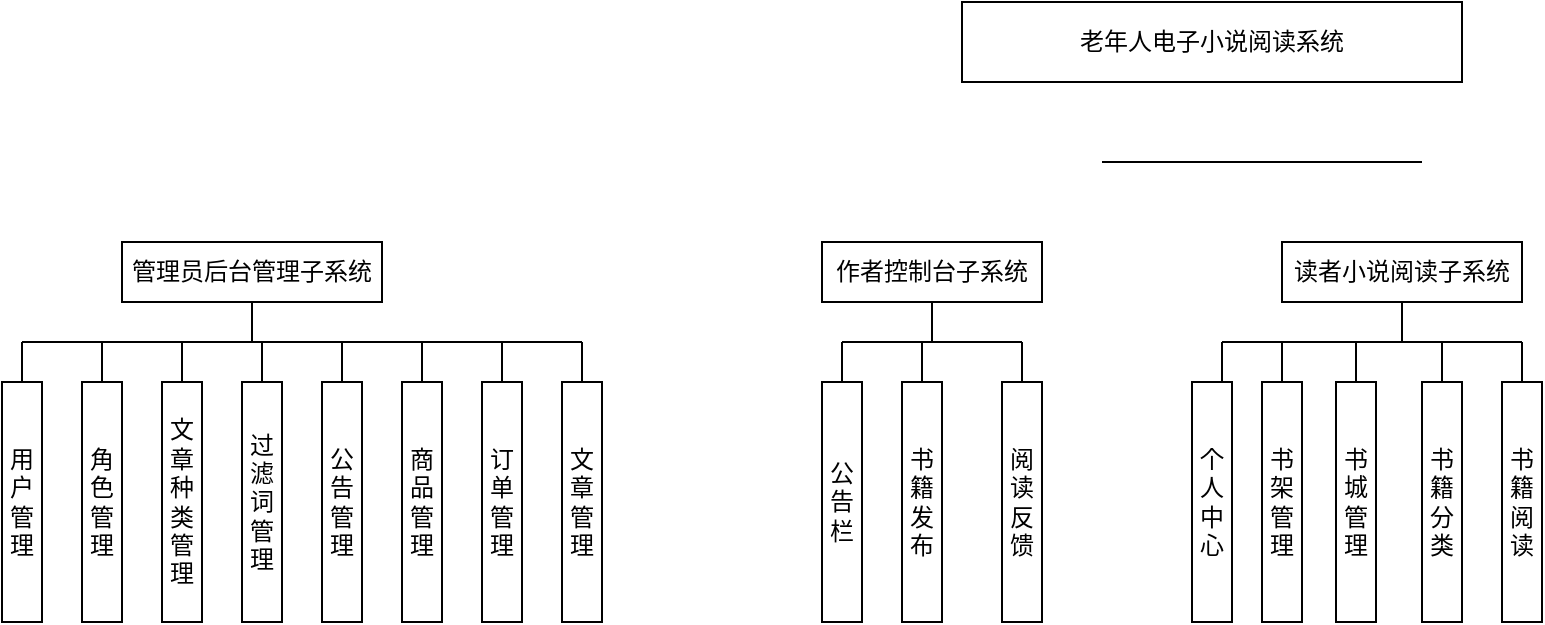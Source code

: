 <mxfile version="21.1.8" type="github">
  <diagram id="RxzpABdke4ELTBkiLDWf" name="Page-1">
    <mxGraphModel dx="598" dy="309" grid="1" gridSize="10" guides="1" tooltips="1" connect="1" arrows="1" fold="1" page="1" pageScale="1" pageWidth="827" pageHeight="1169" math="0" shadow="0">
      <root>
        <mxCell id="0" />
        <mxCell id="1" parent="0" />
        <mxCell id="YOLIDo5HY_l2f_7-EFav-1" value="老年人电子小说阅读系统" style="rounded=0;whiteSpace=wrap;html=1;" parent="1" vertex="1">
          <mxGeometry x="620" y="70" width="250" height="40" as="geometry" />
        </mxCell>
        <mxCell id="YOLIDo5HY_l2f_7-EFav-4" value="管理员后台管理子系统" style="rounded=0;whiteSpace=wrap;html=1;" parent="1" vertex="1">
          <mxGeometry x="200" y="190" width="130" height="30" as="geometry" />
        </mxCell>
        <mxCell id="YOLIDo5HY_l2f_7-EFav-5" value="作者控制台子系统" style="rounded=0;whiteSpace=wrap;html=1;" parent="1" vertex="1">
          <mxGeometry x="550" y="190" width="110" height="30" as="geometry" />
        </mxCell>
        <mxCell id="YOLIDo5HY_l2f_7-EFav-18" value="" style="endArrow=none;html=1;rounded=0;" parent="1" edge="1">
          <mxGeometry width="50" height="50" relative="1" as="geometry">
            <mxPoint x="690" y="150" as="sourcePoint" />
            <mxPoint x="850" y="150" as="targetPoint" />
          </mxGeometry>
        </mxCell>
        <mxCell id="YOLIDo5HY_l2f_7-EFav-20" value="读者小说阅读子系统" style="rounded=0;whiteSpace=wrap;html=1;" parent="1" vertex="1">
          <mxGeometry x="780" y="190" width="120" height="30" as="geometry" />
        </mxCell>
        <mxCell id="Pa75UgOqtVU2fzVRSgum-4" value="用户管理" style="rounded=0;whiteSpace=wrap;html=1;" vertex="1" parent="1">
          <mxGeometry x="140" y="260" width="20" height="120" as="geometry" />
        </mxCell>
        <mxCell id="Pa75UgOqtVU2fzVRSgum-5" value="角色管理" style="rounded=0;whiteSpace=wrap;html=1;" vertex="1" parent="1">
          <mxGeometry x="180" y="260" width="20" height="120" as="geometry" />
        </mxCell>
        <mxCell id="Pa75UgOqtVU2fzVRSgum-6" value="过滤词管理" style="rounded=0;whiteSpace=wrap;html=1;" vertex="1" parent="1">
          <mxGeometry x="260" y="260" width="20" height="120" as="geometry" />
        </mxCell>
        <mxCell id="Pa75UgOqtVU2fzVRSgum-7" value="文章种类管理" style="rounded=0;whiteSpace=wrap;html=1;" vertex="1" parent="1">
          <mxGeometry x="220" y="260" width="20" height="120" as="geometry" />
        </mxCell>
        <mxCell id="Pa75UgOqtVU2fzVRSgum-8" value="公告管理" style="rounded=0;whiteSpace=wrap;html=1;" vertex="1" parent="1">
          <mxGeometry x="300" y="260" width="20" height="120" as="geometry" />
        </mxCell>
        <mxCell id="Pa75UgOqtVU2fzVRSgum-9" value="商品管理" style="rounded=0;whiteSpace=wrap;html=1;" vertex="1" parent="1">
          <mxGeometry x="340" y="260" width="20" height="120" as="geometry" />
        </mxCell>
        <mxCell id="Pa75UgOqtVU2fzVRSgum-10" value="订单管理" style="rounded=0;whiteSpace=wrap;html=1;" vertex="1" parent="1">
          <mxGeometry x="380" y="260" width="20" height="120" as="geometry" />
        </mxCell>
        <mxCell id="Pa75UgOqtVU2fzVRSgum-11" value="文章管理" style="rounded=0;whiteSpace=wrap;html=1;" vertex="1" parent="1">
          <mxGeometry x="420" y="260" width="20" height="120" as="geometry" />
        </mxCell>
        <mxCell id="Pa75UgOqtVU2fzVRSgum-12" value="" style="endArrow=none;html=1;rounded=0;" edge="1" parent="1">
          <mxGeometry width="50" height="50" relative="1" as="geometry">
            <mxPoint x="150" y="240" as="sourcePoint" />
            <mxPoint x="430" y="240" as="targetPoint" />
          </mxGeometry>
        </mxCell>
        <mxCell id="Pa75UgOqtVU2fzVRSgum-13" value="" style="endArrow=none;html=1;rounded=0;entryX=0.5;entryY=0;entryDx=0;entryDy=0;" edge="1" parent="1" target="Pa75UgOqtVU2fzVRSgum-4">
          <mxGeometry width="50" height="50" relative="1" as="geometry">
            <mxPoint x="150" y="240" as="sourcePoint" />
            <mxPoint x="560" y="210" as="targetPoint" />
          </mxGeometry>
        </mxCell>
        <mxCell id="Pa75UgOqtVU2fzVRSgum-15" value="" style="endArrow=none;html=1;rounded=0;entryX=0.5;entryY=1;entryDx=0;entryDy=0;" edge="1" parent="1" target="YOLIDo5HY_l2f_7-EFav-4">
          <mxGeometry width="50" height="50" relative="1" as="geometry">
            <mxPoint x="265" y="240" as="sourcePoint" />
            <mxPoint x="560" y="210" as="targetPoint" />
          </mxGeometry>
        </mxCell>
        <mxCell id="Pa75UgOqtVU2fzVRSgum-16" value="" style="endArrow=none;html=1;rounded=0;exitX=0.5;exitY=0;exitDx=0;exitDy=0;" edge="1" parent="1" source="Pa75UgOqtVU2fzVRSgum-5">
          <mxGeometry width="50" height="50" relative="1" as="geometry">
            <mxPoint x="510" y="260" as="sourcePoint" />
            <mxPoint x="190" y="240" as="targetPoint" />
          </mxGeometry>
        </mxCell>
        <mxCell id="Pa75UgOqtVU2fzVRSgum-17" value="" style="endArrow=none;html=1;rounded=0;exitX=0.5;exitY=0;exitDx=0;exitDy=0;" edge="1" parent="1" source="Pa75UgOqtVU2fzVRSgum-7">
          <mxGeometry width="50" height="50" relative="1" as="geometry">
            <mxPoint x="510" y="260" as="sourcePoint" />
            <mxPoint x="230" y="240" as="targetPoint" />
          </mxGeometry>
        </mxCell>
        <mxCell id="Pa75UgOqtVU2fzVRSgum-18" value="" style="endArrow=none;html=1;rounded=0;exitX=0.5;exitY=0;exitDx=0;exitDy=0;" edge="1" parent="1" source="Pa75UgOqtVU2fzVRSgum-6">
          <mxGeometry width="50" height="50" relative="1" as="geometry">
            <mxPoint x="510" y="260" as="sourcePoint" />
            <mxPoint x="270" y="240" as="targetPoint" />
          </mxGeometry>
        </mxCell>
        <mxCell id="Pa75UgOqtVU2fzVRSgum-19" value="" style="endArrow=none;html=1;rounded=0;exitX=0.5;exitY=0;exitDx=0;exitDy=0;" edge="1" parent="1" source="Pa75UgOqtVU2fzVRSgum-8">
          <mxGeometry width="50" height="50" relative="1" as="geometry">
            <mxPoint x="510" y="260" as="sourcePoint" />
            <mxPoint x="310" y="240" as="targetPoint" />
          </mxGeometry>
        </mxCell>
        <mxCell id="Pa75UgOqtVU2fzVRSgum-20" value="" style="endArrow=none;html=1;rounded=0;exitX=0.5;exitY=0;exitDx=0;exitDy=0;" edge="1" parent="1" source="Pa75UgOqtVU2fzVRSgum-9">
          <mxGeometry width="50" height="50" relative="1" as="geometry">
            <mxPoint x="510" y="260" as="sourcePoint" />
            <mxPoint x="350" y="240" as="targetPoint" />
          </mxGeometry>
        </mxCell>
        <mxCell id="Pa75UgOqtVU2fzVRSgum-21" value="" style="endArrow=none;html=1;rounded=0;exitX=0.5;exitY=0;exitDx=0;exitDy=0;" edge="1" parent="1" source="Pa75UgOqtVU2fzVRSgum-10">
          <mxGeometry width="50" height="50" relative="1" as="geometry">
            <mxPoint x="510" y="260" as="sourcePoint" />
            <mxPoint x="390" y="240" as="targetPoint" />
          </mxGeometry>
        </mxCell>
        <mxCell id="Pa75UgOqtVU2fzVRSgum-23" value="" style="endArrow=none;html=1;rounded=0;exitX=0.5;exitY=0;exitDx=0;exitDy=0;" edge="1" parent="1" source="Pa75UgOqtVU2fzVRSgum-11">
          <mxGeometry width="50" height="50" relative="1" as="geometry">
            <mxPoint x="510" y="260" as="sourcePoint" />
            <mxPoint x="430" y="240" as="targetPoint" />
          </mxGeometry>
        </mxCell>
        <mxCell id="Pa75UgOqtVU2fzVRSgum-24" value="公告栏" style="rounded=0;whiteSpace=wrap;html=1;" vertex="1" parent="1">
          <mxGeometry x="550" y="260" width="20" height="120" as="geometry" />
        </mxCell>
        <mxCell id="Pa75UgOqtVU2fzVRSgum-25" value="书籍发布" style="rounded=0;whiteSpace=wrap;html=1;" vertex="1" parent="1">
          <mxGeometry x="590" y="260" width="20" height="120" as="geometry" />
        </mxCell>
        <mxCell id="Pa75UgOqtVU2fzVRSgum-26" value="阅读反馈" style="rounded=0;whiteSpace=wrap;html=1;" vertex="1" parent="1">
          <mxGeometry x="640" y="260" width="20" height="120" as="geometry" />
        </mxCell>
        <mxCell id="Pa75UgOqtVU2fzVRSgum-27" value="" style="endArrow=none;html=1;rounded=0;" edge="1" parent="1">
          <mxGeometry width="50" height="50" relative="1" as="geometry">
            <mxPoint x="560" y="240" as="sourcePoint" />
            <mxPoint x="650" y="240" as="targetPoint" />
          </mxGeometry>
        </mxCell>
        <mxCell id="Pa75UgOqtVU2fzVRSgum-28" value="" style="endArrow=none;html=1;rounded=0;entryX=0.5;entryY=1;entryDx=0;entryDy=0;" edge="1" parent="1" target="YOLIDo5HY_l2f_7-EFav-5">
          <mxGeometry width="50" height="50" relative="1" as="geometry">
            <mxPoint x="605" y="240" as="sourcePoint" />
            <mxPoint x="630" y="260" as="targetPoint" />
          </mxGeometry>
        </mxCell>
        <mxCell id="Pa75UgOqtVU2fzVRSgum-29" value="" style="endArrow=none;html=1;rounded=0;exitX=0.5;exitY=0;exitDx=0;exitDy=0;" edge="1" parent="1" source="Pa75UgOqtVU2fzVRSgum-24">
          <mxGeometry width="50" height="50" relative="1" as="geometry">
            <mxPoint x="580" y="310" as="sourcePoint" />
            <mxPoint x="560" y="240" as="targetPoint" />
          </mxGeometry>
        </mxCell>
        <mxCell id="Pa75UgOqtVU2fzVRSgum-30" value="" style="endArrow=none;html=1;rounded=0;exitX=0.5;exitY=0;exitDx=0;exitDy=0;" edge="1" parent="1" source="Pa75UgOqtVU2fzVRSgum-25">
          <mxGeometry width="50" height="50" relative="1" as="geometry">
            <mxPoint x="580" y="310" as="sourcePoint" />
            <mxPoint x="600" y="240" as="targetPoint" />
          </mxGeometry>
        </mxCell>
        <mxCell id="Pa75UgOqtVU2fzVRSgum-31" value="" style="endArrow=none;html=1;rounded=0;exitX=0.5;exitY=0;exitDx=0;exitDy=0;" edge="1" parent="1" source="Pa75UgOqtVU2fzVRSgum-26">
          <mxGeometry width="50" height="50" relative="1" as="geometry">
            <mxPoint x="580" y="310" as="sourcePoint" />
            <mxPoint x="650" y="240" as="targetPoint" />
          </mxGeometry>
        </mxCell>
        <mxCell id="Pa75UgOqtVU2fzVRSgum-32" value="书籍阅读" style="rounded=0;whiteSpace=wrap;html=1;" vertex="1" parent="1">
          <mxGeometry x="890" y="260" width="20" height="120" as="geometry" />
        </mxCell>
        <mxCell id="Pa75UgOqtVU2fzVRSgum-33" value="书籍分类" style="rounded=0;whiteSpace=wrap;html=1;" vertex="1" parent="1">
          <mxGeometry x="850" y="260" width="20" height="120" as="geometry" />
        </mxCell>
        <mxCell id="Pa75UgOqtVU2fzVRSgum-34" value="书城管理" style="rounded=0;whiteSpace=wrap;html=1;" vertex="1" parent="1">
          <mxGeometry x="807" y="260" width="20" height="120" as="geometry" />
        </mxCell>
        <mxCell id="Pa75UgOqtVU2fzVRSgum-35" value="书架管理" style="rounded=0;whiteSpace=wrap;html=1;" vertex="1" parent="1">
          <mxGeometry x="770" y="260" width="20" height="120" as="geometry" />
        </mxCell>
        <mxCell id="Pa75UgOqtVU2fzVRSgum-36" value="个人中心" style="rounded=0;whiteSpace=wrap;html=1;" vertex="1" parent="1">
          <mxGeometry x="735" y="260" width="20" height="120" as="geometry" />
        </mxCell>
        <mxCell id="Pa75UgOqtVU2fzVRSgum-37" value="" style="endArrow=none;html=1;rounded=0;" edge="1" parent="1">
          <mxGeometry width="50" height="50" relative="1" as="geometry">
            <mxPoint x="750" y="240" as="sourcePoint" />
            <mxPoint x="900" y="240" as="targetPoint" />
          </mxGeometry>
        </mxCell>
        <mxCell id="Pa75UgOqtVU2fzVRSgum-39" value="" style="endArrow=none;html=1;rounded=0;entryX=0.5;entryY=1;entryDx=0;entryDy=0;" edge="1" parent="1" target="YOLIDo5HY_l2f_7-EFav-20">
          <mxGeometry width="50" height="50" relative="1" as="geometry">
            <mxPoint x="840" y="240" as="sourcePoint" />
            <mxPoint x="890" y="230" as="targetPoint" />
          </mxGeometry>
        </mxCell>
        <mxCell id="Pa75UgOqtVU2fzVRSgum-40" value="" style="endArrow=none;html=1;rounded=0;exitX=0.75;exitY=0;exitDx=0;exitDy=0;" edge="1" parent="1" source="Pa75UgOqtVU2fzVRSgum-36">
          <mxGeometry width="50" height="50" relative="1" as="geometry">
            <mxPoint x="840" y="280" as="sourcePoint" />
            <mxPoint x="750" y="240" as="targetPoint" />
          </mxGeometry>
        </mxCell>
        <mxCell id="Pa75UgOqtVU2fzVRSgum-41" value="" style="endArrow=none;html=1;rounded=0;exitX=0.5;exitY=0;exitDx=0;exitDy=0;" edge="1" parent="1" source="Pa75UgOqtVU2fzVRSgum-35">
          <mxGeometry width="50" height="50" relative="1" as="geometry">
            <mxPoint x="840" y="280" as="sourcePoint" />
            <mxPoint x="780" y="240" as="targetPoint" />
          </mxGeometry>
        </mxCell>
        <mxCell id="Pa75UgOqtVU2fzVRSgum-42" value="" style="endArrow=none;html=1;rounded=0;exitX=0.5;exitY=0;exitDx=0;exitDy=0;" edge="1" parent="1" source="Pa75UgOqtVU2fzVRSgum-34">
          <mxGeometry width="50" height="50" relative="1" as="geometry">
            <mxPoint x="840" y="280" as="sourcePoint" />
            <mxPoint x="817" y="240" as="targetPoint" />
          </mxGeometry>
        </mxCell>
        <mxCell id="Pa75UgOqtVU2fzVRSgum-43" value="" style="endArrow=none;html=1;rounded=0;exitX=0.5;exitY=0;exitDx=0;exitDy=0;" edge="1" parent="1" source="Pa75UgOqtVU2fzVRSgum-33">
          <mxGeometry width="50" height="50" relative="1" as="geometry">
            <mxPoint x="840" y="280" as="sourcePoint" />
            <mxPoint x="860" y="240" as="targetPoint" />
          </mxGeometry>
        </mxCell>
        <mxCell id="Pa75UgOqtVU2fzVRSgum-44" value="" style="endArrow=none;html=1;rounded=0;exitX=0.5;exitY=0;exitDx=0;exitDy=0;" edge="1" parent="1" source="Pa75UgOqtVU2fzVRSgum-32">
          <mxGeometry width="50" height="50" relative="1" as="geometry">
            <mxPoint x="840" y="280" as="sourcePoint" />
            <mxPoint x="900" y="240" as="targetPoint" />
          </mxGeometry>
        </mxCell>
      </root>
    </mxGraphModel>
  </diagram>
</mxfile>
